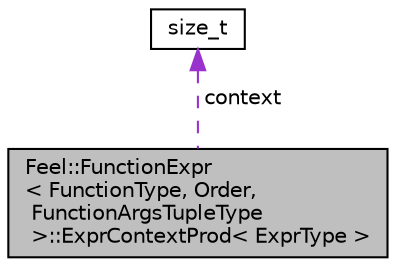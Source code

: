 digraph "Feel::FunctionExpr&lt; FunctionType, Order, FunctionArgsTupleType &gt;::ExprContextProd&lt; ExprType &gt;"
{
 // LATEX_PDF_SIZE
  edge [fontname="Helvetica",fontsize="10",labelfontname="Helvetica",labelfontsize="10"];
  node [fontname="Helvetica",fontsize="10",shape=record];
  Node1 [label="Feel::FunctionExpr\l\< FunctionType, Order,\l FunctionArgsTupleType\l \>::ExprContextProd\< ExprType \>",height=0.2,width=0.4,color="black", fillcolor="grey75", style="filled", fontcolor="black",tooltip=" "];
  Node2 -> Node1 [dir="back",color="darkorchid3",fontsize="10",style="dashed",label=" context" ,fontname="Helvetica"];
  Node2 [label="size_t",height=0.2,width=0.4,color="black", fillcolor="white", style="filled",URL="$classsize__t.html",tooltip=" "];
}
